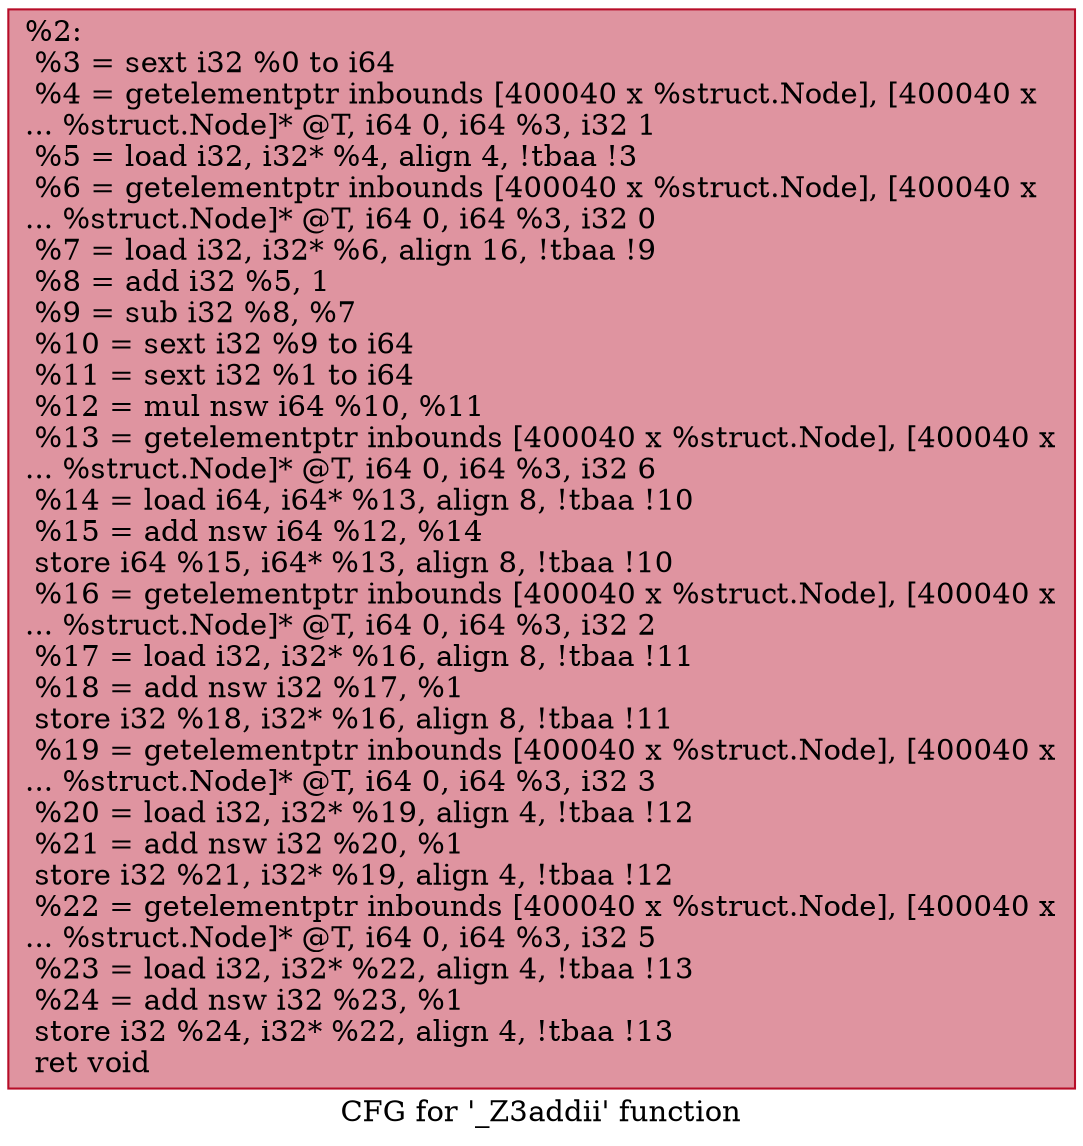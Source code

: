 digraph "CFG for '_Z3addii' function" {
	label="CFG for '_Z3addii' function";

	Node0x560008b743a0 [shape=record,color="#b70d28ff", style=filled, fillcolor="#b70d2870",label="{%2:\l  %3 = sext i32 %0 to i64\l  %4 = getelementptr inbounds [400040 x %struct.Node], [400040 x\l... %struct.Node]* @T, i64 0, i64 %3, i32 1\l  %5 = load i32, i32* %4, align 4, !tbaa !3\l  %6 = getelementptr inbounds [400040 x %struct.Node], [400040 x\l... %struct.Node]* @T, i64 0, i64 %3, i32 0\l  %7 = load i32, i32* %6, align 16, !tbaa !9\l  %8 = add i32 %5, 1\l  %9 = sub i32 %8, %7\l  %10 = sext i32 %9 to i64\l  %11 = sext i32 %1 to i64\l  %12 = mul nsw i64 %10, %11\l  %13 = getelementptr inbounds [400040 x %struct.Node], [400040 x\l... %struct.Node]* @T, i64 0, i64 %3, i32 6\l  %14 = load i64, i64* %13, align 8, !tbaa !10\l  %15 = add nsw i64 %12, %14\l  store i64 %15, i64* %13, align 8, !tbaa !10\l  %16 = getelementptr inbounds [400040 x %struct.Node], [400040 x\l... %struct.Node]* @T, i64 0, i64 %3, i32 2\l  %17 = load i32, i32* %16, align 8, !tbaa !11\l  %18 = add nsw i32 %17, %1\l  store i32 %18, i32* %16, align 8, !tbaa !11\l  %19 = getelementptr inbounds [400040 x %struct.Node], [400040 x\l... %struct.Node]* @T, i64 0, i64 %3, i32 3\l  %20 = load i32, i32* %19, align 4, !tbaa !12\l  %21 = add nsw i32 %20, %1\l  store i32 %21, i32* %19, align 4, !tbaa !12\l  %22 = getelementptr inbounds [400040 x %struct.Node], [400040 x\l... %struct.Node]* @T, i64 0, i64 %3, i32 5\l  %23 = load i32, i32* %22, align 4, !tbaa !13\l  %24 = add nsw i32 %23, %1\l  store i32 %24, i32* %22, align 4, !tbaa !13\l  ret void\l}"];
}
